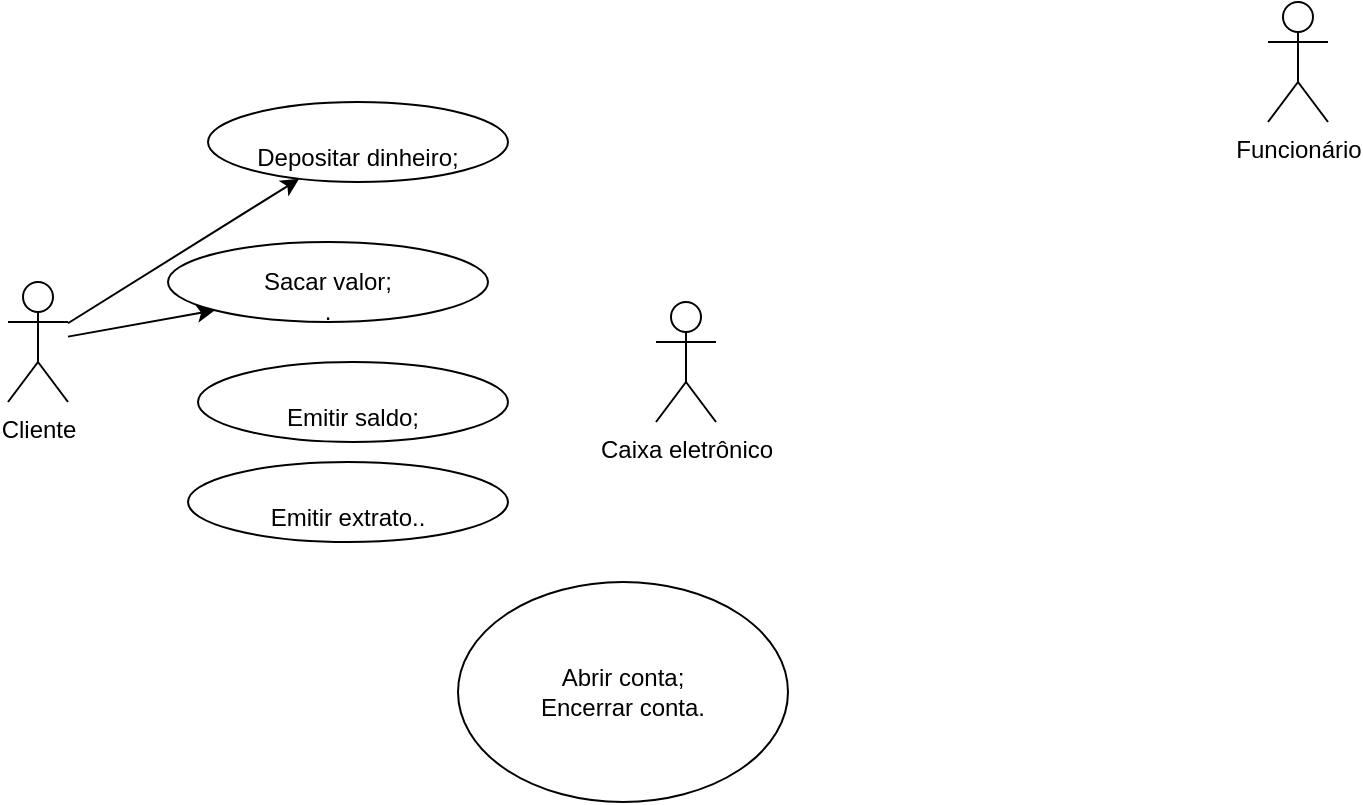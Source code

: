 <mxfile version="21.0.8" type="github">
  <diagram name="Página-1" id="u2S5PKuPikYts0rGR-3p">
    <mxGraphModel dx="1434" dy="796" grid="1" gridSize="10" guides="1" tooltips="1" connect="1" arrows="1" fold="1" page="1" pageScale="1" pageWidth="827" pageHeight="1169" math="0" shadow="0">
      <root>
        <mxCell id="0" />
        <mxCell id="1" parent="0" />
        <mxCell id="9-GlYlqcr-Zi9w0tSnu7-2" value="Funcionário" style="shape=umlActor;html=1;verticalLabelPosition=bottom;verticalAlign=top;align=center;" vertex="1" parent="1">
          <mxGeometry x="720" y="270" width="30" height="60" as="geometry" />
        </mxCell>
        <mxCell id="9-GlYlqcr-Zi9w0tSnu7-12" style="rounded=0;orthogonalLoop=1;jettySize=auto;html=1;" edge="1" parent="1" source="9-GlYlqcr-Zi9w0tSnu7-3" target="9-GlYlqcr-Zi9w0tSnu7-7">
          <mxGeometry relative="1" as="geometry" />
        </mxCell>
        <mxCell id="9-GlYlqcr-Zi9w0tSnu7-18" style="rounded=0;orthogonalLoop=1;jettySize=auto;html=1;entryX=0;entryY=1;entryDx=0;entryDy=0;" edge="1" parent="1" source="9-GlYlqcr-Zi9w0tSnu7-3" target="9-GlYlqcr-Zi9w0tSnu7-14">
          <mxGeometry relative="1" as="geometry" />
        </mxCell>
        <mxCell id="9-GlYlqcr-Zi9w0tSnu7-3" value="Cliente" style="shape=umlActor;html=1;verticalLabelPosition=bottom;verticalAlign=top;align=center;" vertex="1" parent="1">
          <mxGeometry x="90" y="410" width="30" height="60" as="geometry" />
        </mxCell>
        <mxCell id="9-GlYlqcr-Zi9w0tSnu7-4" value="Caixa eletrônico" style="shape=umlActor;html=1;verticalLabelPosition=bottom;verticalAlign=top;align=center;" vertex="1" parent="1">
          <mxGeometry x="414" y="420" width="30" height="60" as="geometry" />
        </mxCell>
        <mxCell id="9-GlYlqcr-Zi9w0tSnu7-7" value="&lt;br&gt;Depositar dinheiro;&lt;br&gt;" style="ellipse;whiteSpace=wrap;html=1;" vertex="1" parent="1">
          <mxGeometry x="190" y="320" width="150" height="40" as="geometry" />
        </mxCell>
        <mxCell id="9-GlYlqcr-Zi9w0tSnu7-9" value="Abrir conta;&lt;br&gt;Encerrar conta." style="ellipse;whiteSpace=wrap;html=1;" vertex="1" parent="1">
          <mxGeometry x="315" y="560" width="165" height="110" as="geometry" />
        </mxCell>
        <mxCell id="9-GlYlqcr-Zi9w0tSnu7-14" value="&lt;br&gt;Sacar valor;&lt;br&gt;." style="ellipse;whiteSpace=wrap;html=1;" vertex="1" parent="1">
          <mxGeometry x="170" y="390" width="160" height="40" as="geometry" />
        </mxCell>
        <mxCell id="9-GlYlqcr-Zi9w0tSnu7-15" value="&lt;br&gt;Emitir saldo;&lt;br&gt;" style="ellipse;whiteSpace=wrap;html=1;" vertex="1" parent="1">
          <mxGeometry x="185" y="450" width="155" height="40" as="geometry" />
        </mxCell>
        <mxCell id="9-GlYlqcr-Zi9w0tSnu7-17" value="&lt;br&gt;Emitir extrato.." style="ellipse;whiteSpace=wrap;html=1;" vertex="1" parent="1">
          <mxGeometry x="180" y="500" width="160" height="40" as="geometry" />
        </mxCell>
      </root>
    </mxGraphModel>
  </diagram>
</mxfile>
